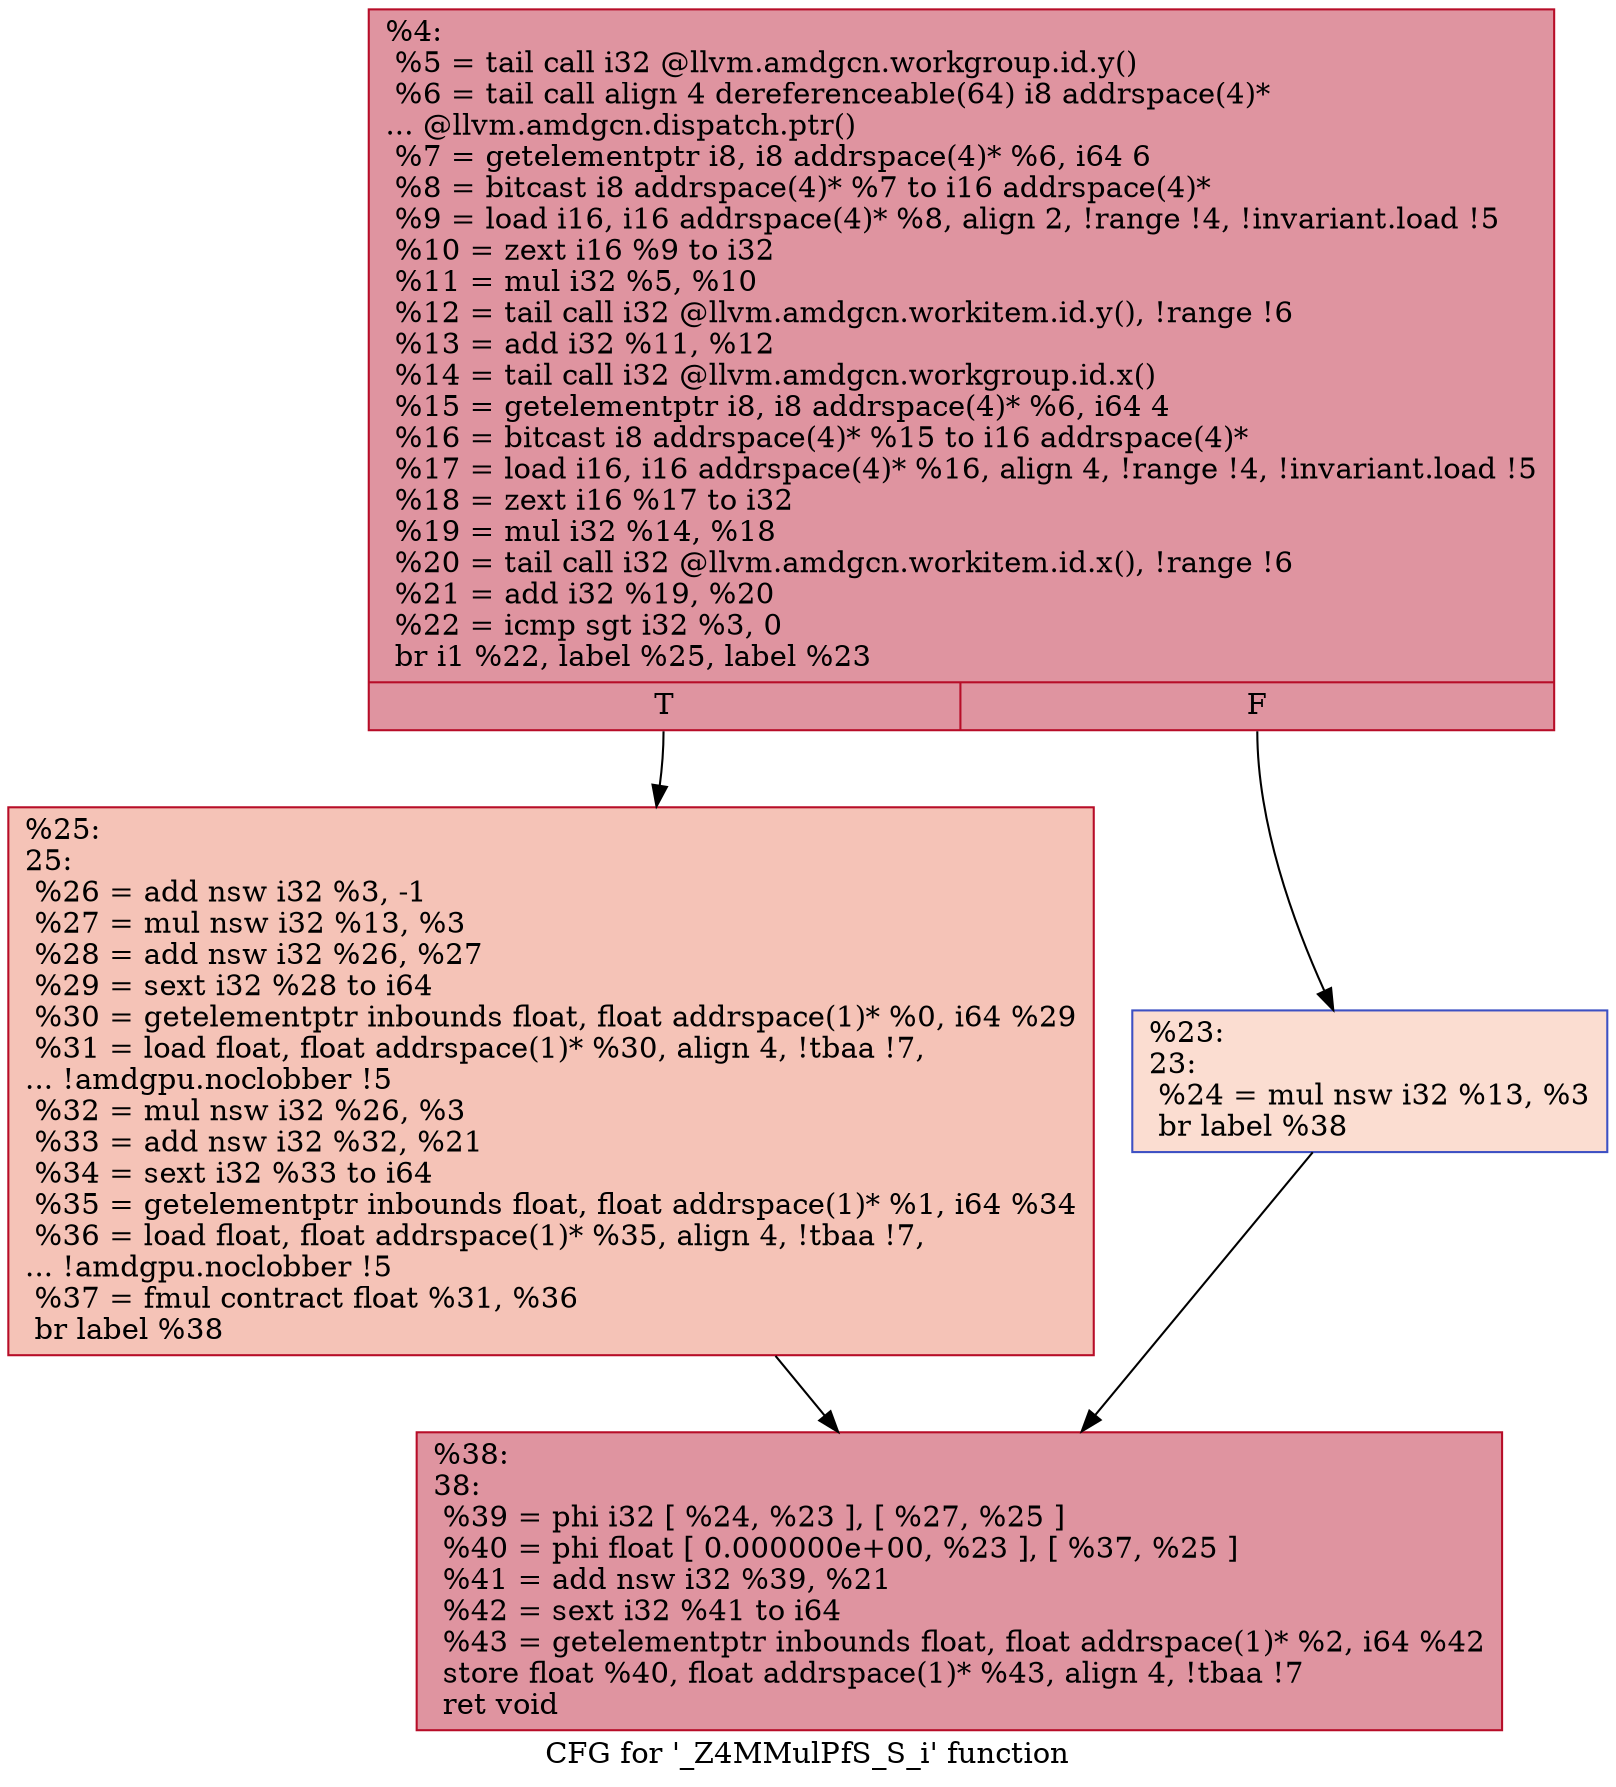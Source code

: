 digraph "CFG for '_Z4MMulPfS_S_i' function" {
	label="CFG for '_Z4MMulPfS_S_i' function";

	Node0x4cae4c0 [shape=record,color="#b70d28ff", style=filled, fillcolor="#b70d2870",label="{%4:\l  %5 = tail call i32 @llvm.amdgcn.workgroup.id.y()\l  %6 = tail call align 4 dereferenceable(64) i8 addrspace(4)*\l... @llvm.amdgcn.dispatch.ptr()\l  %7 = getelementptr i8, i8 addrspace(4)* %6, i64 6\l  %8 = bitcast i8 addrspace(4)* %7 to i16 addrspace(4)*\l  %9 = load i16, i16 addrspace(4)* %8, align 2, !range !4, !invariant.load !5\l  %10 = zext i16 %9 to i32\l  %11 = mul i32 %5, %10\l  %12 = tail call i32 @llvm.amdgcn.workitem.id.y(), !range !6\l  %13 = add i32 %11, %12\l  %14 = tail call i32 @llvm.amdgcn.workgroup.id.x()\l  %15 = getelementptr i8, i8 addrspace(4)* %6, i64 4\l  %16 = bitcast i8 addrspace(4)* %15 to i16 addrspace(4)*\l  %17 = load i16, i16 addrspace(4)* %16, align 4, !range !4, !invariant.load !5\l  %18 = zext i16 %17 to i32\l  %19 = mul i32 %14, %18\l  %20 = tail call i32 @llvm.amdgcn.workitem.id.x(), !range !6\l  %21 = add i32 %19, %20\l  %22 = icmp sgt i32 %3, 0\l  br i1 %22, label %25, label %23\l|{<s0>T|<s1>F}}"];
	Node0x4cae4c0:s0 -> Node0x4cb1e30;
	Node0x4cae4c0:s1 -> Node0x4cb1ec0;
	Node0x4cb1ec0 [shape=record,color="#3d50c3ff", style=filled, fillcolor="#f7b39670",label="{%23:\l23:                                               \l  %24 = mul nsw i32 %13, %3\l  br label %38\l}"];
	Node0x4cb1ec0 -> Node0x4cb2090;
	Node0x4cb1e30 [shape=record,color="#b70d28ff", style=filled, fillcolor="#e8765c70",label="{%25:\l25:                                               \l  %26 = add nsw i32 %3, -1\l  %27 = mul nsw i32 %13, %3\l  %28 = add nsw i32 %26, %27\l  %29 = sext i32 %28 to i64\l  %30 = getelementptr inbounds float, float addrspace(1)* %0, i64 %29\l  %31 = load float, float addrspace(1)* %30, align 4, !tbaa !7,\l... !amdgpu.noclobber !5\l  %32 = mul nsw i32 %26, %3\l  %33 = add nsw i32 %32, %21\l  %34 = sext i32 %33 to i64\l  %35 = getelementptr inbounds float, float addrspace(1)* %1, i64 %34\l  %36 = load float, float addrspace(1)* %35, align 4, !tbaa !7,\l... !amdgpu.noclobber !5\l  %37 = fmul contract float %31, %36\l  br label %38\l}"];
	Node0x4cb1e30 -> Node0x4cb2090;
	Node0x4cb2090 [shape=record,color="#b70d28ff", style=filled, fillcolor="#b70d2870",label="{%38:\l38:                                               \l  %39 = phi i32 [ %24, %23 ], [ %27, %25 ]\l  %40 = phi float [ 0.000000e+00, %23 ], [ %37, %25 ]\l  %41 = add nsw i32 %39, %21\l  %42 = sext i32 %41 to i64\l  %43 = getelementptr inbounds float, float addrspace(1)* %2, i64 %42\l  store float %40, float addrspace(1)* %43, align 4, !tbaa !7\l  ret void\l}"];
}

